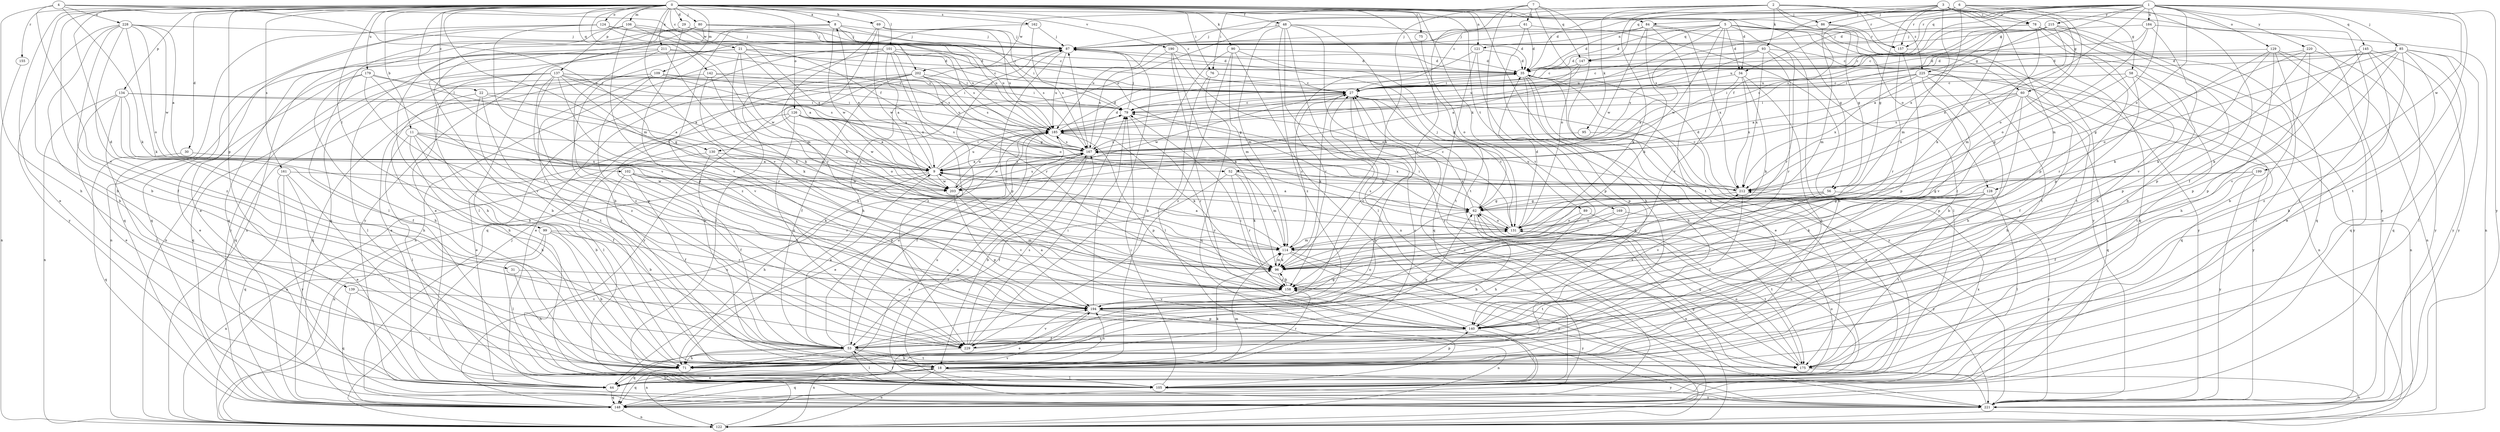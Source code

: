 strict digraph  {
0;
1;
2;
3;
4;
5;
6;
7;
8;
9;
11;
18;
21;
22;
27;
29;
30;
31;
34;
35;
44;
48;
52;
53;
56;
58;
60;
61;
62;
69;
71;
75;
76;
78;
79;
80;
84;
85;
86;
87;
89;
90;
93;
95;
96;
99;
101;
102;
105;
106;
109;
114;
121;
122;
124;
126;
128;
129;
130;
131;
134;
137;
139;
140;
142;
145;
147;
148;
155;
157;
158;
161;
162;
167;
169;
175;
179;
184;
185;
190;
194;
199;
202;
203;
211;
212;
215;
220;
221;
225;
228;
229;
0 -> 8  [label=a];
0 -> 11  [label=b];
0 -> 18  [label=b];
0 -> 21  [label=c];
0 -> 22  [label=c];
0 -> 27  [label=c];
0 -> 29  [label=d];
0 -> 30  [label=d];
0 -> 31  [label=d];
0 -> 44  [label=e];
0 -> 48  [label=f];
0 -> 52  [label=f];
0 -> 56  [label=g];
0 -> 69  [label=h];
0 -> 71  [label=h];
0 -> 75  [label=i];
0 -> 76  [label=i];
0 -> 80  [label=j];
0 -> 84  [label=j];
0 -> 89  [label=k];
0 -> 90  [label=k];
0 -> 99  [label=l];
0 -> 101  [label=l];
0 -> 102  [label=l];
0 -> 105  [label=l];
0 -> 106  [label=m];
0 -> 109  [label=m];
0 -> 114  [label=m];
0 -> 121  [label=n];
0 -> 124  [label=o];
0 -> 126  [label=o];
0 -> 128  [label=o];
0 -> 134  [label=p];
0 -> 137  [label=p];
0 -> 139  [label=p];
0 -> 142  [label=q];
0 -> 155  [label=r];
0 -> 161  [label=s];
0 -> 162  [label=s];
0 -> 169  [label=t];
0 -> 175  [label=t];
0 -> 179  [label=u];
0 -> 190  [label=v];
0 -> 194  [label=v];
0 -> 211  [label=x];
1 -> 34  [label=d];
1 -> 84  [label=j];
1 -> 85  [label=j];
1 -> 114  [label=m];
1 -> 128  [label=o];
1 -> 129  [label=o];
1 -> 145  [label=q];
1 -> 147  [label=q];
1 -> 157  [label=r];
1 -> 167  [label=s];
1 -> 175  [label=t];
1 -> 184  [label=u];
1 -> 185  [label=u];
1 -> 199  [label=w];
1 -> 212  [label=x];
1 -> 215  [label=y];
1 -> 220  [label=y];
1 -> 221  [label=y];
1 -> 225  [label=z];
2 -> 56  [label=g];
2 -> 76  [label=i];
2 -> 86  [label=j];
2 -> 93  [label=k];
2 -> 95  [label=k];
2 -> 96  [label=k];
2 -> 130  [label=o];
2 -> 157  [label=r];
2 -> 202  [label=w];
2 -> 221  [label=y];
2 -> 225  [label=z];
3 -> 56  [label=g];
3 -> 58  [label=g];
3 -> 78  [label=i];
3 -> 86  [label=j];
3 -> 96  [label=k];
3 -> 105  [label=l];
3 -> 114  [label=m];
3 -> 140  [label=p];
3 -> 147  [label=q];
3 -> 157  [label=r];
3 -> 167  [label=s];
4 -> 34  [label=d];
4 -> 71  [label=h];
4 -> 96  [label=k];
4 -> 130  [label=o];
4 -> 194  [label=v];
4 -> 202  [label=w];
4 -> 228  [label=z];
5 -> 34  [label=d];
5 -> 35  [label=d];
5 -> 60  [label=g];
5 -> 121  [label=n];
5 -> 147  [label=q];
5 -> 157  [label=r];
5 -> 158  [label=r];
5 -> 175  [label=t];
5 -> 185  [label=u];
5 -> 194  [label=v];
5 -> 203  [label=w];
5 -> 221  [label=y];
6 -> 27  [label=c];
6 -> 35  [label=d];
6 -> 52  [label=f];
6 -> 53  [label=f];
6 -> 60  [label=g];
6 -> 78  [label=i];
6 -> 87  [label=j];
6 -> 131  [label=o];
6 -> 212  [label=x];
7 -> 61  [label=g];
7 -> 96  [label=k];
7 -> 131  [label=o];
7 -> 147  [label=q];
7 -> 158  [label=r];
7 -> 175  [label=t];
7 -> 194  [label=v];
8 -> 87  [label=j];
8 -> 167  [label=s];
8 -> 185  [label=u];
8 -> 203  [label=w];
8 -> 221  [label=y];
8 -> 229  [label=z];
9 -> 8  [label=a];
9 -> 71  [label=h];
9 -> 79  [label=i];
9 -> 122  [label=n];
9 -> 167  [label=s];
9 -> 185  [label=u];
9 -> 203  [label=w];
9 -> 212  [label=x];
11 -> 18  [label=b];
11 -> 53  [label=f];
11 -> 71  [label=h];
11 -> 96  [label=k];
11 -> 105  [label=l];
11 -> 167  [label=s];
11 -> 212  [label=x];
18 -> 27  [label=c];
18 -> 44  [label=e];
18 -> 96  [label=k];
18 -> 105  [label=l];
18 -> 122  [label=n];
18 -> 140  [label=p];
18 -> 148  [label=q];
18 -> 158  [label=r];
18 -> 194  [label=v];
18 -> 221  [label=y];
21 -> 9  [label=a];
21 -> 18  [label=b];
21 -> 27  [label=c];
21 -> 35  [label=d];
21 -> 79  [label=i];
21 -> 96  [label=k];
21 -> 122  [label=n];
21 -> 203  [label=w];
21 -> 221  [label=y];
22 -> 9  [label=a];
22 -> 53  [label=f];
22 -> 71  [label=h];
22 -> 79  [label=i];
22 -> 229  [label=z];
27 -> 79  [label=i];
27 -> 96  [label=k];
27 -> 203  [label=w];
27 -> 229  [label=z];
29 -> 87  [label=j];
29 -> 140  [label=p];
29 -> 148  [label=q];
29 -> 185  [label=u];
30 -> 9  [label=a];
30 -> 148  [label=q];
31 -> 71  [label=h];
31 -> 158  [label=r];
34 -> 9  [label=a];
34 -> 27  [label=c];
34 -> 71  [label=h];
34 -> 96  [label=k];
34 -> 212  [label=x];
35 -> 27  [label=c];
35 -> 44  [label=e];
35 -> 71  [label=h];
35 -> 105  [label=l];
35 -> 140  [label=p];
35 -> 221  [label=y];
44 -> 18  [label=b];
44 -> 114  [label=m];
44 -> 148  [label=q];
48 -> 35  [label=d];
48 -> 87  [label=j];
48 -> 105  [label=l];
48 -> 114  [label=m];
48 -> 122  [label=n];
48 -> 175  [label=t];
48 -> 221  [label=y];
48 -> 229  [label=z];
52 -> 53  [label=f];
52 -> 96  [label=k];
52 -> 114  [label=m];
52 -> 158  [label=r];
52 -> 212  [label=x];
53 -> 9  [label=a];
53 -> 18  [label=b];
53 -> 62  [label=g];
53 -> 71  [label=h];
53 -> 87  [label=j];
53 -> 105  [label=l];
53 -> 122  [label=n];
53 -> 148  [label=q];
53 -> 175  [label=t];
53 -> 185  [label=u];
56 -> 62  [label=g];
56 -> 96  [label=k];
56 -> 194  [label=v];
56 -> 221  [label=y];
58 -> 27  [label=c];
58 -> 53  [label=f];
58 -> 62  [label=g];
58 -> 122  [label=n];
58 -> 175  [label=t];
60 -> 71  [label=h];
60 -> 79  [label=i];
60 -> 140  [label=p];
60 -> 148  [label=q];
60 -> 158  [label=r];
60 -> 167  [label=s];
60 -> 212  [label=x];
60 -> 221  [label=y];
61 -> 35  [label=d];
61 -> 71  [label=h];
61 -> 87  [label=j];
61 -> 105  [label=l];
61 -> 185  [label=u];
62 -> 9  [label=a];
62 -> 27  [label=c];
62 -> 71  [label=h];
62 -> 87  [label=j];
62 -> 122  [label=n];
62 -> 131  [label=o];
69 -> 79  [label=i];
69 -> 87  [label=j];
69 -> 96  [label=k];
69 -> 158  [label=r];
69 -> 185  [label=u];
69 -> 203  [label=w];
71 -> 148  [label=q];
75 -> 131  [label=o];
76 -> 27  [label=c];
76 -> 105  [label=l];
76 -> 148  [label=q];
78 -> 18  [label=b];
78 -> 27  [label=c];
78 -> 71  [label=h];
78 -> 87  [label=j];
78 -> 114  [label=m];
78 -> 140  [label=p];
78 -> 148  [label=q];
79 -> 27  [label=c];
79 -> 87  [label=j];
79 -> 158  [label=r];
79 -> 185  [label=u];
80 -> 27  [label=c];
80 -> 44  [label=e];
80 -> 87  [label=j];
80 -> 105  [label=l];
80 -> 122  [label=n];
80 -> 148  [label=q];
80 -> 185  [label=u];
84 -> 18  [label=b];
84 -> 35  [label=d];
84 -> 71  [label=h];
84 -> 87  [label=j];
84 -> 96  [label=k];
84 -> 203  [label=w];
84 -> 212  [label=x];
85 -> 18  [label=b];
85 -> 35  [label=d];
85 -> 44  [label=e];
85 -> 79  [label=i];
85 -> 96  [label=k];
85 -> 105  [label=l];
85 -> 131  [label=o];
85 -> 194  [label=v];
85 -> 221  [label=y];
85 -> 229  [label=z];
86 -> 87  [label=j];
86 -> 114  [label=m];
86 -> 148  [label=q];
86 -> 175  [label=t];
87 -> 35  [label=d];
87 -> 71  [label=h];
87 -> 140  [label=p];
87 -> 185  [label=u];
89 -> 71  [label=h];
89 -> 131  [label=o];
89 -> 175  [label=t];
90 -> 18  [label=b];
90 -> 35  [label=d];
90 -> 62  [label=g];
90 -> 114  [label=m];
90 -> 122  [label=n];
90 -> 229  [label=z];
93 -> 18  [label=b];
93 -> 27  [label=c];
93 -> 35  [label=d];
93 -> 158  [label=r];
93 -> 167  [label=s];
93 -> 212  [label=x];
93 -> 221  [label=y];
95 -> 44  [label=e];
95 -> 167  [label=s];
96 -> 114  [label=m];
96 -> 158  [label=r];
99 -> 18  [label=b];
99 -> 105  [label=l];
99 -> 114  [label=m];
99 -> 122  [label=n];
99 -> 158  [label=r];
101 -> 9  [label=a];
101 -> 35  [label=d];
101 -> 62  [label=g];
101 -> 105  [label=l];
101 -> 122  [label=n];
101 -> 148  [label=q];
101 -> 158  [label=r];
101 -> 229  [label=z];
102 -> 18  [label=b];
102 -> 53  [label=f];
102 -> 96  [label=k];
102 -> 158  [label=r];
102 -> 194  [label=v];
102 -> 203  [label=w];
105 -> 53  [label=f];
105 -> 79  [label=i];
105 -> 131  [label=o];
105 -> 185  [label=u];
105 -> 212  [label=x];
105 -> 221  [label=y];
106 -> 9  [label=a];
106 -> 87  [label=j];
106 -> 105  [label=l];
106 -> 114  [label=m];
106 -> 148  [label=q];
106 -> 194  [label=v];
109 -> 27  [label=c];
109 -> 44  [label=e];
109 -> 148  [label=q];
109 -> 175  [label=t];
109 -> 185  [label=u];
109 -> 212  [label=x];
109 -> 229  [label=z];
114 -> 9  [label=a];
114 -> 27  [label=c];
114 -> 96  [label=k];
114 -> 175  [label=t];
114 -> 221  [label=y];
121 -> 35  [label=d];
121 -> 140  [label=p];
121 -> 148  [label=q];
121 -> 158  [label=r];
122 -> 87  [label=j];
122 -> 167  [label=s];
124 -> 27  [label=c];
124 -> 44  [label=e];
124 -> 87  [label=j];
124 -> 148  [label=q];
124 -> 167  [label=s];
124 -> 194  [label=v];
126 -> 9  [label=a];
126 -> 44  [label=e];
126 -> 105  [label=l];
126 -> 131  [label=o];
126 -> 167  [label=s];
126 -> 185  [label=u];
126 -> 203  [label=w];
126 -> 229  [label=z];
128 -> 62  [label=g];
128 -> 71  [label=h];
128 -> 96  [label=k];
128 -> 105  [label=l];
128 -> 158  [label=r];
128 -> 175  [label=t];
129 -> 35  [label=d];
129 -> 71  [label=h];
129 -> 105  [label=l];
129 -> 122  [label=n];
129 -> 140  [label=p];
129 -> 148  [label=q];
129 -> 158  [label=r];
130 -> 9  [label=a];
130 -> 53  [label=f];
130 -> 122  [label=n];
130 -> 140  [label=p];
131 -> 27  [label=c];
131 -> 35  [label=d];
131 -> 79  [label=i];
131 -> 114  [label=m];
131 -> 167  [label=s];
131 -> 175  [label=t];
134 -> 44  [label=e];
134 -> 53  [label=f];
134 -> 71  [label=h];
134 -> 79  [label=i];
134 -> 105  [label=l];
134 -> 122  [label=n];
134 -> 185  [label=u];
137 -> 9  [label=a];
137 -> 18  [label=b];
137 -> 27  [label=c];
137 -> 79  [label=i];
137 -> 105  [label=l];
137 -> 140  [label=p];
137 -> 148  [label=q];
137 -> 158  [label=r];
137 -> 167  [label=s];
137 -> 194  [label=v];
137 -> 229  [label=z];
139 -> 105  [label=l];
139 -> 148  [label=q];
139 -> 194  [label=v];
140 -> 9  [label=a];
140 -> 53  [label=f];
140 -> 79  [label=i];
140 -> 105  [label=l];
140 -> 212  [label=x];
140 -> 229  [label=z];
142 -> 27  [label=c];
142 -> 79  [label=i];
142 -> 96  [label=k];
142 -> 114  [label=m];
142 -> 148  [label=q];
145 -> 35  [label=d];
145 -> 44  [label=e];
145 -> 96  [label=k];
145 -> 140  [label=p];
145 -> 148  [label=q];
145 -> 221  [label=y];
147 -> 9  [label=a];
147 -> 27  [label=c];
147 -> 79  [label=i];
147 -> 185  [label=u];
148 -> 27  [label=c];
148 -> 122  [label=n];
148 -> 185  [label=u];
148 -> 194  [label=v];
155 -> 122  [label=n];
157 -> 140  [label=p];
157 -> 158  [label=r];
157 -> 221  [label=y];
158 -> 96  [label=k];
158 -> 194  [label=v];
158 -> 221  [label=y];
161 -> 44  [label=e];
161 -> 105  [label=l];
161 -> 148  [label=q];
161 -> 203  [label=w];
161 -> 221  [label=y];
162 -> 18  [label=b];
162 -> 87  [label=j];
162 -> 167  [label=s];
167 -> 9  [label=a];
167 -> 18  [label=b];
167 -> 35  [label=d];
167 -> 44  [label=e];
167 -> 87  [label=j];
167 -> 203  [label=w];
167 -> 212  [label=x];
169 -> 53  [label=f];
169 -> 131  [label=o];
169 -> 221  [label=y];
175 -> 62  [label=g];
175 -> 122  [label=n];
175 -> 131  [label=o];
179 -> 27  [label=c];
179 -> 44  [label=e];
179 -> 62  [label=g];
179 -> 71  [label=h];
179 -> 158  [label=r];
179 -> 194  [label=v];
184 -> 27  [label=c];
184 -> 87  [label=j];
184 -> 122  [label=n];
184 -> 131  [label=o];
184 -> 194  [label=v];
185 -> 35  [label=d];
185 -> 53  [label=f];
185 -> 96  [label=k];
185 -> 140  [label=p];
185 -> 167  [label=s];
190 -> 35  [label=d];
190 -> 96  [label=k];
190 -> 131  [label=o];
190 -> 167  [label=s];
190 -> 221  [label=y];
194 -> 27  [label=c];
194 -> 44  [label=e];
194 -> 79  [label=i];
194 -> 122  [label=n];
194 -> 131  [label=o];
194 -> 140  [label=p];
199 -> 53  [label=f];
199 -> 62  [label=g];
199 -> 212  [label=x];
199 -> 221  [label=y];
202 -> 18  [label=b];
202 -> 27  [label=c];
202 -> 44  [label=e];
202 -> 53  [label=f];
202 -> 62  [label=g];
202 -> 131  [label=o];
202 -> 167  [label=s];
202 -> 221  [label=y];
203 -> 140  [label=p];
203 -> 167  [label=s];
203 -> 185  [label=u];
203 -> 194  [label=v];
211 -> 35  [label=d];
211 -> 71  [label=h];
211 -> 96  [label=k];
211 -> 122  [label=n];
211 -> 167  [label=s];
211 -> 229  [label=z];
212 -> 27  [label=c];
212 -> 35  [label=d];
212 -> 53  [label=f];
212 -> 62  [label=g];
212 -> 185  [label=u];
215 -> 9  [label=a];
215 -> 18  [label=b];
215 -> 27  [label=c];
215 -> 87  [label=j];
215 -> 140  [label=p];
215 -> 167  [label=s];
215 -> 185  [label=u];
215 -> 212  [label=x];
220 -> 35  [label=d];
220 -> 62  [label=g];
220 -> 96  [label=k];
220 -> 140  [label=p];
220 -> 221  [label=y];
221 -> 62  [label=g];
221 -> 185  [label=u];
225 -> 9  [label=a];
225 -> 27  [label=c];
225 -> 71  [label=h];
225 -> 79  [label=i];
225 -> 122  [label=n];
225 -> 148  [label=q];
225 -> 194  [label=v];
225 -> 212  [label=x];
228 -> 9  [label=a];
228 -> 53  [label=f];
228 -> 71  [label=h];
228 -> 87  [label=j];
228 -> 96  [label=k];
228 -> 131  [label=o];
228 -> 203  [label=w];
228 -> 221  [label=y];
228 -> 229  [label=z];
229 -> 62  [label=g];
229 -> 79  [label=i];
229 -> 87  [label=j];
229 -> 122  [label=n];
229 -> 167  [label=s];
229 -> 194  [label=v];
}
